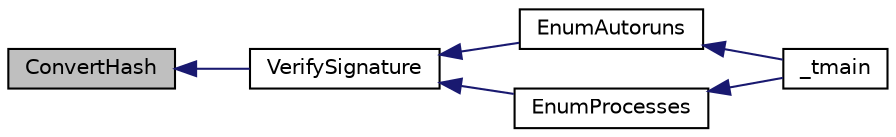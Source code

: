 digraph "ConvertHash"
{
  edge [fontname="Helvetica",fontsize="10",labelfontname="Helvetica",labelfontsize="10"];
  node [fontname="Helvetica",fontsize="10",shape=record];
  rankdir="LR";
  Node18 [label="ConvertHash",height=0.2,width=0.4,color="black", fillcolor="grey75", style="filled", fontcolor="black"];
  Node18 -> Node19 [dir="back",color="midnightblue",fontsize="10",style="solid",fontname="Helvetica"];
  Node19 [label="VerifySignature",height=0.2,width=0.4,color="black", fillcolor="white", style="filled",URL="$info__sec__proj_8cpp.html#ab7639f02b33e89c18fa80e63f2351f7c"];
  Node19 -> Node20 [dir="back",color="midnightblue",fontsize="10",style="solid",fontname="Helvetica"];
  Node20 [label="EnumAutoruns",height=0.2,width=0.4,color="black", fillcolor="white", style="filled",URL="$info__sec__proj_8cpp.html#a67d623d4c3942a9f3a1ef32514aca2a4"];
  Node20 -> Node21 [dir="back",color="midnightblue",fontsize="10",style="solid",fontname="Helvetica"];
  Node21 [label="_tmain",height=0.2,width=0.4,color="black", fillcolor="white", style="filled",URL="$info__sec__proj_8cpp.html#a353674c5af92be7fb389265cde4e5e03"];
  Node19 -> Node22 [dir="back",color="midnightblue",fontsize="10",style="solid",fontname="Helvetica"];
  Node22 [label="EnumProcesses",height=0.2,width=0.4,color="black", fillcolor="white", style="filled",URL="$info__sec__proj_8cpp.html#ae202b1b535d67f27ea57583cc6ebcb64"];
  Node22 -> Node21 [dir="back",color="midnightblue",fontsize="10",style="solid",fontname="Helvetica"];
}
